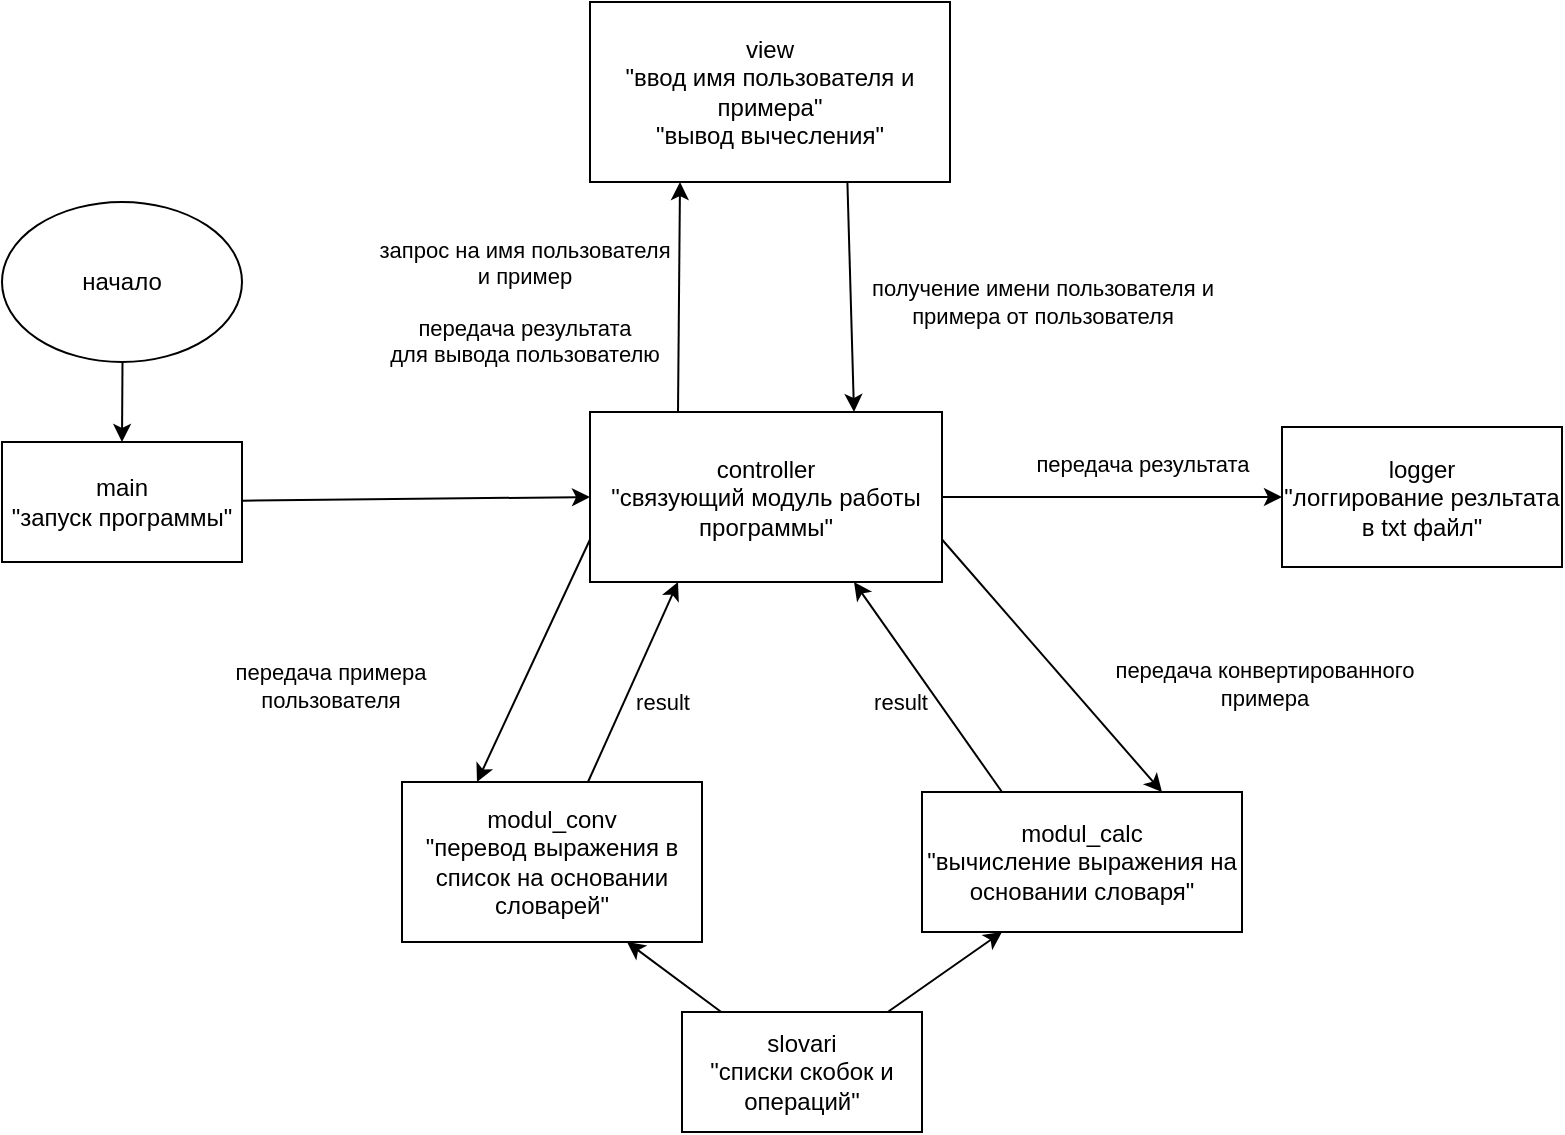 <mxfile>
    <diagram id="ufVGC5o7lDlBwYHJjwCR" name="Страница 1">
        <mxGraphModel dx="1331" dy="634" grid="1" gridSize="10" guides="1" tooltips="1" connect="1" arrows="1" fold="1" page="1" pageScale="1" pageWidth="827" pageHeight="1169" math="0" shadow="0">
            <root>
                <mxCell id="0"/>
                <mxCell id="1" parent="0"/>
                <mxCell id="13" style="edgeStyle=none;html=1;entryX=0.25;entryY=1;entryDx=0;entryDy=0;" parent="1" source="2" target="10" edge="1">
                    <mxGeometry relative="1" as="geometry"/>
                </mxCell>
                <mxCell id="26" value="result" style="edgeLabel;html=1;align=center;verticalAlign=middle;resizable=0;points=[];" parent="13" vertex="1" connectable="0">
                    <mxGeometry x="-0.271" y="2" relative="1" as="geometry">
                        <mxPoint x="22" y="-3" as="offset"/>
                    </mxGeometry>
                </mxCell>
                <mxCell id="2" value="modul_conv&lt;br&gt;&quot;перевод выражения в список на основании словарей&quot;" style="rounded=0;whiteSpace=wrap;html=1;" parent="1" vertex="1">
                    <mxGeometry x="230" y="410" width="150" height="80" as="geometry"/>
                </mxCell>
                <mxCell id="14" style="edgeStyle=none;html=1;entryX=0.75;entryY=1;entryDx=0;entryDy=0;exitX=0.25;exitY=0;exitDx=0;exitDy=0;" parent="1" source="3" target="10" edge="1">
                    <mxGeometry relative="1" as="geometry"/>
                </mxCell>
                <mxCell id="27" value="result" style="edgeLabel;html=1;align=center;verticalAlign=middle;resizable=0;points=[];" parent="14" vertex="1" connectable="0">
                    <mxGeometry x="-0.281" y="3" relative="1" as="geometry">
                        <mxPoint x="-22" y="-9" as="offset"/>
                    </mxGeometry>
                </mxCell>
                <mxCell id="3" value="modul_calc&lt;br&gt;&quot;вычисление выражения на основании словаря&quot;" style="rounded=0;whiteSpace=wrap;html=1;" parent="1" vertex="1">
                    <mxGeometry x="490" y="415" width="160" height="70" as="geometry"/>
                </mxCell>
                <mxCell id="7" style="edgeStyle=none;html=1;entryX=0.75;entryY=1;entryDx=0;entryDy=0;" parent="1" source="4" target="2" edge="1">
                    <mxGeometry relative="1" as="geometry"/>
                </mxCell>
                <mxCell id="8" style="edgeStyle=none;html=1;entryX=0.25;entryY=1;entryDx=0;entryDy=0;" parent="1" source="4" target="3" edge="1">
                    <mxGeometry relative="1" as="geometry">
                        <mxPoint x="230" y="130" as="targetPoint"/>
                    </mxGeometry>
                </mxCell>
                <mxCell id="4" value="slovari&lt;br&gt;&quot;списки скобок и операций&quot;" style="rounded=0;whiteSpace=wrap;html=1;" parent="1" vertex="1">
                    <mxGeometry x="370" y="525" width="120" height="60" as="geometry"/>
                </mxCell>
                <mxCell id="21" value="получение имени пользователя и &lt;br&gt;примера от пользователя" style="edgeStyle=none;html=1;entryX=0.75;entryY=0;entryDx=0;entryDy=0;exitX=0.715;exitY=1;exitDx=0;exitDy=0;exitPerimeter=0;" parent="1" source="5" target="10" edge="1">
                    <mxGeometry x="0.091" y="96" relative="1" as="geometry">
                        <mxPoint as="offset"/>
                    </mxGeometry>
                </mxCell>
                <mxCell id="5" value="view&lt;br&gt;&quot;ввод имя пользователя и &lt;br&gt;примера&quot;&lt;br&gt;&quot;вывод вычесления&quot;" style="rounded=0;whiteSpace=wrap;html=1;" parent="1" vertex="1">
                    <mxGeometry x="324" y="20" width="180" height="90" as="geometry"/>
                </mxCell>
                <mxCell id="17" style="edgeStyle=none;html=1;entryX=0.25;entryY=1;entryDx=0;entryDy=0;exitX=0.25;exitY=0;exitDx=0;exitDy=0;" parent="1" source="10" target="5" edge="1">
                    <mxGeometry relative="1" as="geometry"/>
                </mxCell>
                <mxCell id="24" value="запрос на имя пользователя&lt;br&gt;и пример&lt;br&gt;&lt;br&gt;передача результата&lt;br&gt;для вывода пользователю" style="edgeLabel;html=1;align=center;verticalAlign=middle;resizable=0;points=[];" parent="17" vertex="1" connectable="0">
                    <mxGeometry x="-0.183" relative="1" as="geometry">
                        <mxPoint x="-78" y="-8" as="offset"/>
                    </mxGeometry>
                </mxCell>
                <mxCell id="19" style="edgeStyle=none;html=1;entryX=0.25;entryY=0;entryDx=0;entryDy=0;exitX=0;exitY=0.75;exitDx=0;exitDy=0;" parent="1" source="10" target="2" edge="1">
                    <mxGeometry relative="1" as="geometry"/>
                </mxCell>
                <mxCell id="28" value="передача примера&lt;br&gt;пользователя" style="edgeLabel;html=1;align=center;verticalAlign=middle;resizable=0;points=[];" parent="19" vertex="1" connectable="0">
                    <mxGeometry x="-0.263" y="2" relative="1" as="geometry">
                        <mxPoint x="-111" y="27" as="offset"/>
                    </mxGeometry>
                </mxCell>
                <mxCell id="20" style="edgeStyle=none;html=1;entryX=0.75;entryY=0;entryDx=0;entryDy=0;exitX=1;exitY=0.75;exitDx=0;exitDy=0;" parent="1" source="10" target="3" edge="1">
                    <mxGeometry relative="1" as="geometry"/>
                </mxCell>
                <mxCell id="29" value="передача конвертированного&lt;br&gt;примера" style="edgeLabel;html=1;align=center;verticalAlign=middle;resizable=0;points=[];" parent="20" vertex="1" connectable="0">
                    <mxGeometry x="0.174" y="-4" relative="1" as="geometry">
                        <mxPoint x="99" y="-5" as="offset"/>
                    </mxGeometry>
                </mxCell>
                <mxCell id="23" value="передача результата" style="edgeStyle=none;html=1;entryX=0;entryY=0.5;entryDx=0;entryDy=0;" parent="1" source="10" target="22" edge="1">
                    <mxGeometry x="0.176" y="18" relative="1" as="geometry">
                        <mxPoint y="1" as="offset"/>
                    </mxGeometry>
                </mxCell>
                <mxCell id="10" value="controller&lt;br&gt;&quot;связующий модуль работы программы&quot;" style="rounded=0;whiteSpace=wrap;html=1;" parent="1" vertex="1">
                    <mxGeometry x="324" y="225" width="176" height="85" as="geometry"/>
                </mxCell>
                <mxCell id="18" style="edgeStyle=none;html=1;entryX=0;entryY=0.5;entryDx=0;entryDy=0;" parent="1" source="16" target="10" edge="1">
                    <mxGeometry relative="1" as="geometry"/>
                </mxCell>
                <mxCell id="16" value="main&lt;br&gt;&quot;запуск программы&quot;" style="rounded=0;whiteSpace=wrap;html=1;" parent="1" vertex="1">
                    <mxGeometry x="30" y="240" width="120" height="60" as="geometry"/>
                </mxCell>
                <mxCell id="22" value="logger&lt;br&gt;&quot;логгирование резльтата в txt файл&quot;" style="rounded=0;whiteSpace=wrap;html=1;" parent="1" vertex="1">
                    <mxGeometry x="670" y="232.5" width="140" height="70" as="geometry"/>
                </mxCell>
                <mxCell id="31" value="" style="edgeStyle=none;html=1;" edge="1" parent="1" source="30" target="16">
                    <mxGeometry relative="1" as="geometry"/>
                </mxCell>
                <mxCell id="30" value="начало" style="ellipse;whiteSpace=wrap;html=1;" vertex="1" parent="1">
                    <mxGeometry x="30" y="120" width="120" height="80" as="geometry"/>
                </mxCell>
            </root>
        </mxGraphModel>
    </diagram>
</mxfile>